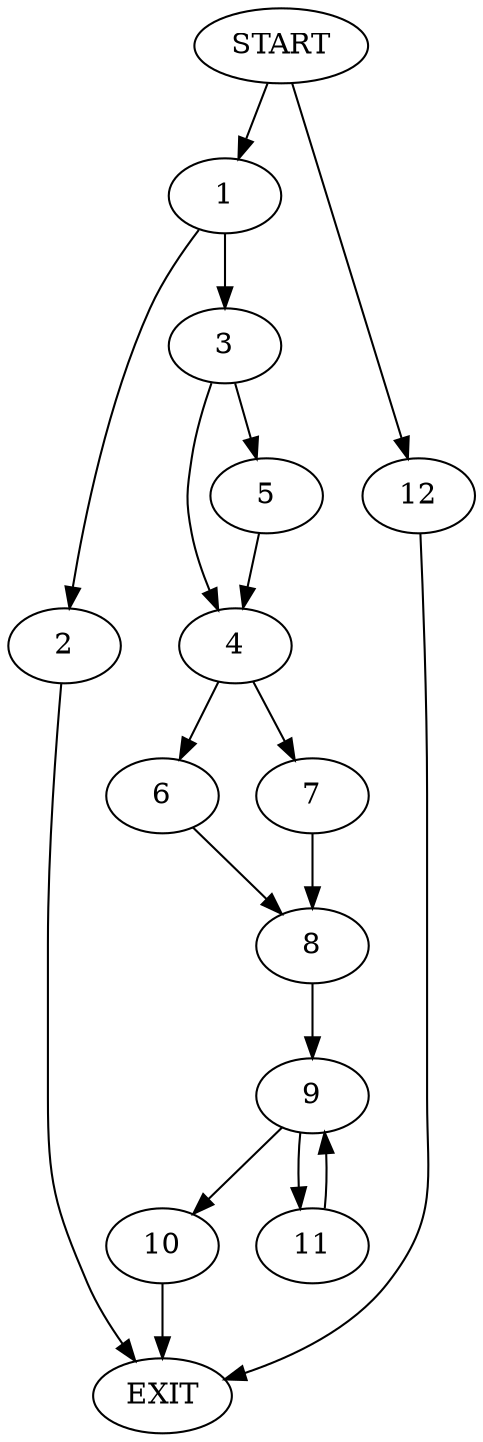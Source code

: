digraph {
0 [label="START"]
13 [label="EXIT"]
0 -> 1
1 -> 2
1 -> 3
3 -> 4
3 -> 5
2 -> 13
5 -> 4
4 -> 6
4 -> 7
7 -> 8
6 -> 8
8 -> 9
9 -> 10
9 -> 11
10 -> 13
11 -> 9
0 -> 12
12 -> 13
}
